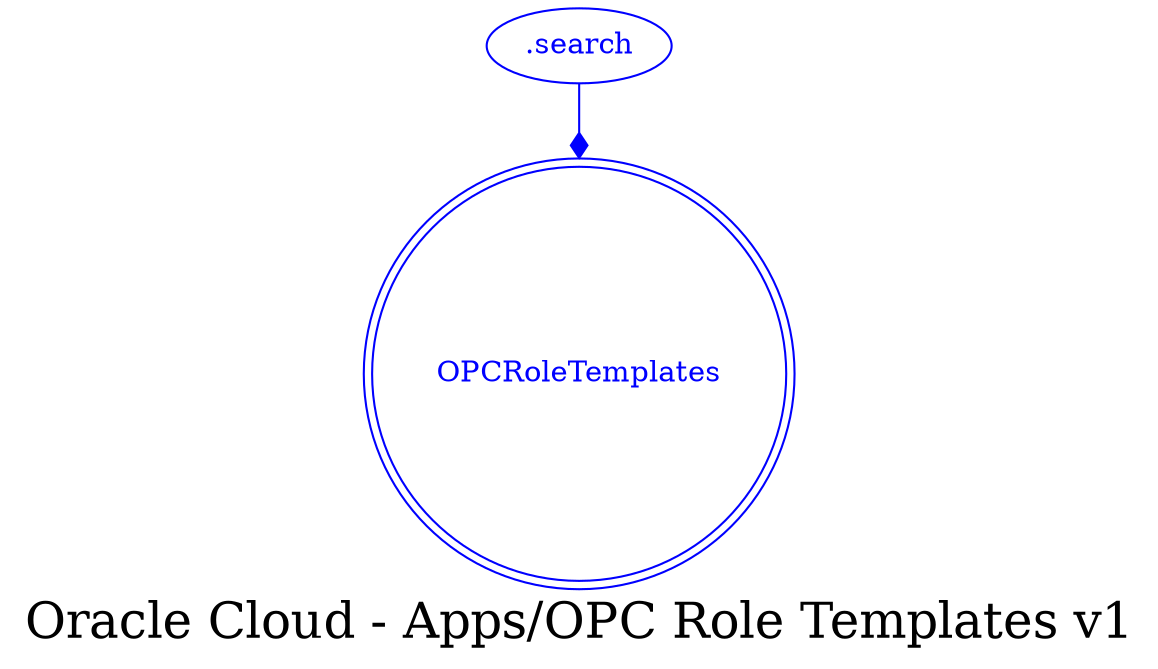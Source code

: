 digraph LexiconGraph {
graph[label="Oracle Cloud - Apps/OPC Role Templates v1", fontsize=24]
splines=true
"OPCRoleTemplates" [color=blue, fontcolor=blue, shape=doublecircle]
".search" -> "OPCRoleTemplates" [color=blue, fontcolor=blue, arrowhead=diamond, arrowtail=none]
".search" [color=blue, fontcolor=blue, shape=ellipse]
}

